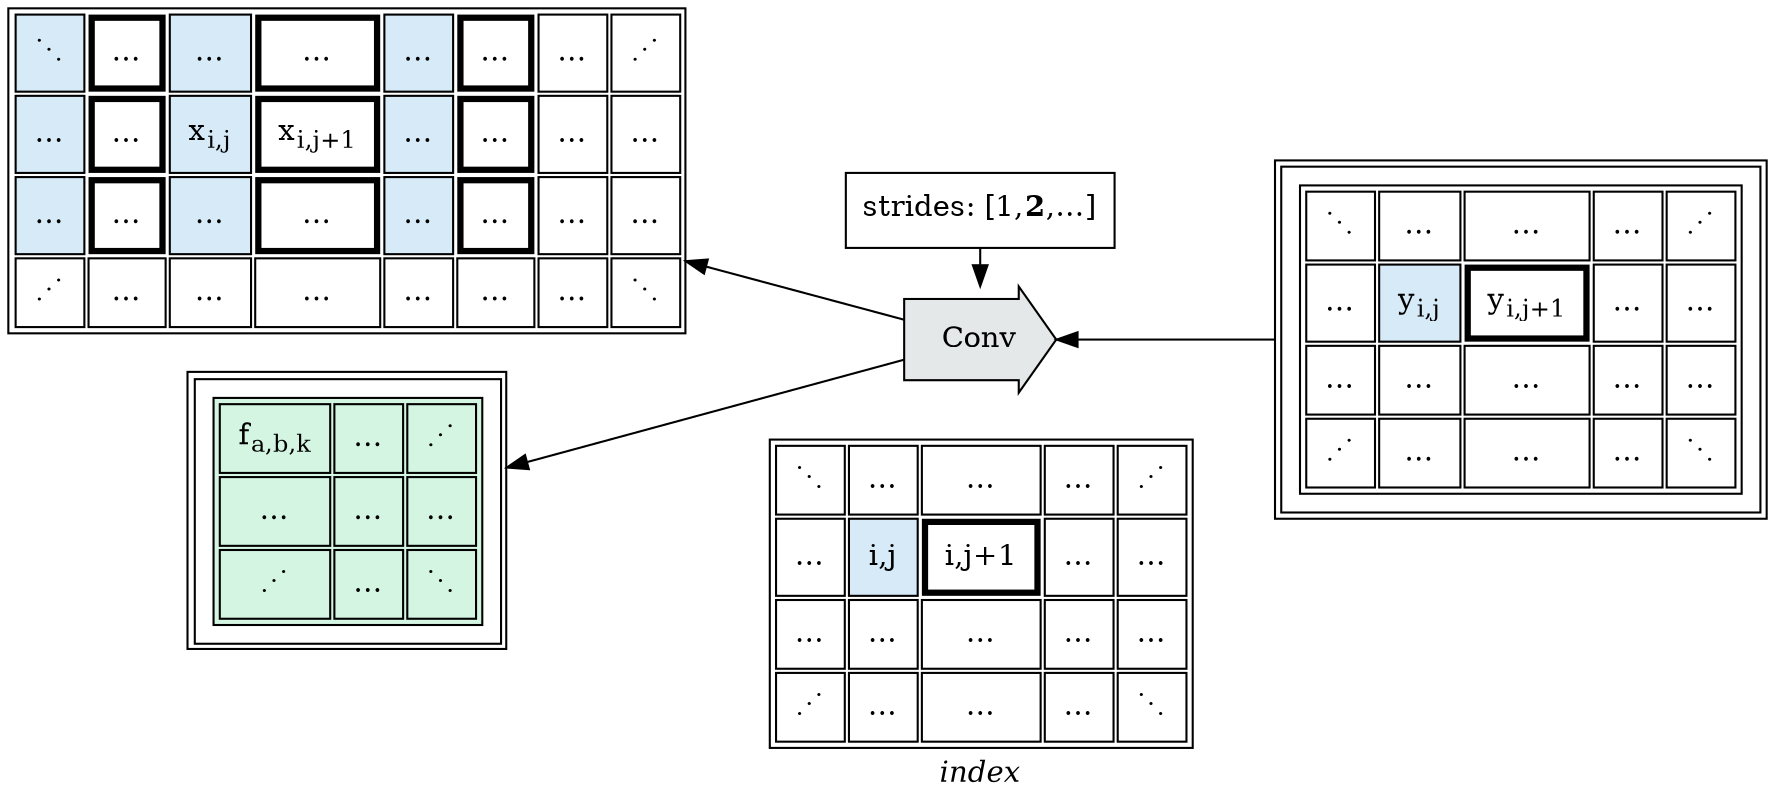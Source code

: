 digraph G {
rankdir=RL;

idx [
shape="plain",
label=<
<table border="0">
<tr><td>

      <table cellpadding="8">
          <tr>
              <td>⋱</td>
              <td>…</td>
              <td>…</td>
              <td>…</td>
              <td>⋰</td>
              </tr>
          <tr>
              <td>…</td>
              <td bgcolor="#D6EAF8">i,j</td>
              <td border="3">i,j+1</td>
              <td>…</td>
              <td>…</td>
              </tr>
          <tr>
              <td>…</td>
              <td>…</td>
              <td>…</td>
              <td>…</td>
              <td>…</td>
              </tr>
          <tr>
              <td>⋰</td>
              <td>…</td>
              <td>…</td>
              <td>…</td>
              <td>⋱</td>
              </tr>
          </table>
	</td></tr>

    <tr><td><i>index</i></td></tr>
          </table>
    >,
];

X [
shape="plain",
label=<
<table cellpadding="8">
<tr>
<td bgcolor="#D6EAF8">⋱</td>
<td border="3">…</td>
<td bgcolor="#D6EAF8">…</td>
<td border="3">…</td>
<td bgcolor="#D6EAF8">…</td>
<td border="3">…</td>
<td>…</td>
<td>⋰</td>
</tr>
<tr>
<td bgcolor="#D6EAF8">…</td>
<td border="3">…</td>
<td bgcolor="#D6EAF8">x<sub>i,j</sub></td>
<td border="3">x<sub>i,j+1</sub></td>
<td bgcolor="#D6EAF8">…</td>
<td border="3">…</td>
<td>…</td>
<td>…</td>
</tr>
<tr>
<td bgcolor="#D6EAF8">…</td>
<td border="3">…</td>
<td bgcolor="#D6EAF8">…</td>
<td border="3">…</td>
<td bgcolor="#D6EAF8">…</td>
<td border="3">…</td>
<td>…</td>
<td>…</td>
</tr>
<tr>
<td>⋰</td>
<td>…</td>
<td>…</td>
<td>…</td>
<td>…</td>
<td>…</td>
<td>…</td>
<td>⋱</td>
</tr>
</table>
>,
];

F [
shape="plain",
label=<
<table cellpadding="8">
<tr><td>
<table bgcolor="#D5F5E3" cellpadding="8">
<tr>
<td >f<sub>a,b,k</sub></td>
<td >…</td>
<td>⋰</td>
</tr>
<tr>
<td>…</td>
<td>…</td>
<td>…</td>
</tr>
<tr>
<td>⋰</td>
<td>…</td>
<td>⋱</td>
</tr>
</table>
</td></tr>
</table>
>,
];

Conv [
shape=rarrow,
style=filled,
fillcolor="#E5E8E8",
margin=0.25
];

strides [
label=<strides: [1,<b>2</b>,…]>,
shape=rectangle,
];

strides -> Conv;

Y [
shape="plain",
label=<
<table cellpadding="8">
<tr><td>

      <table cellpadding="8">
          <tr>
              <td>⋱</td>
              <td>…</td>
              <td>…</td>
              <td>…</td>
              <td>⋰</td>
              </tr>
          <tr>
              <td>…</td>
              <td bgcolor="#D6EAF8">y<sub>i,j</sub></td>
              <td border="3">y<sub>i,j+1</sub></td>
              <td>…</td>
              <td>…</td>
              </tr>
          <tr>
              <td>…</td>
              <td>…</td>
              <td>…</td>
              <td>…</td>
              <td>…</td>
              </tr>
          <tr>
              <td>⋰</td>
              <td>…</td>
              <td>…</td>
              <td>…</td>
              <td>⋱</td>
              </tr>
          </table>

	  </td></tr>
        </table>
      >,
];

Conv -> X;
Conv -> F;
Y -> Conv;

{ rank=same; idx; Conv; strides; }
}
